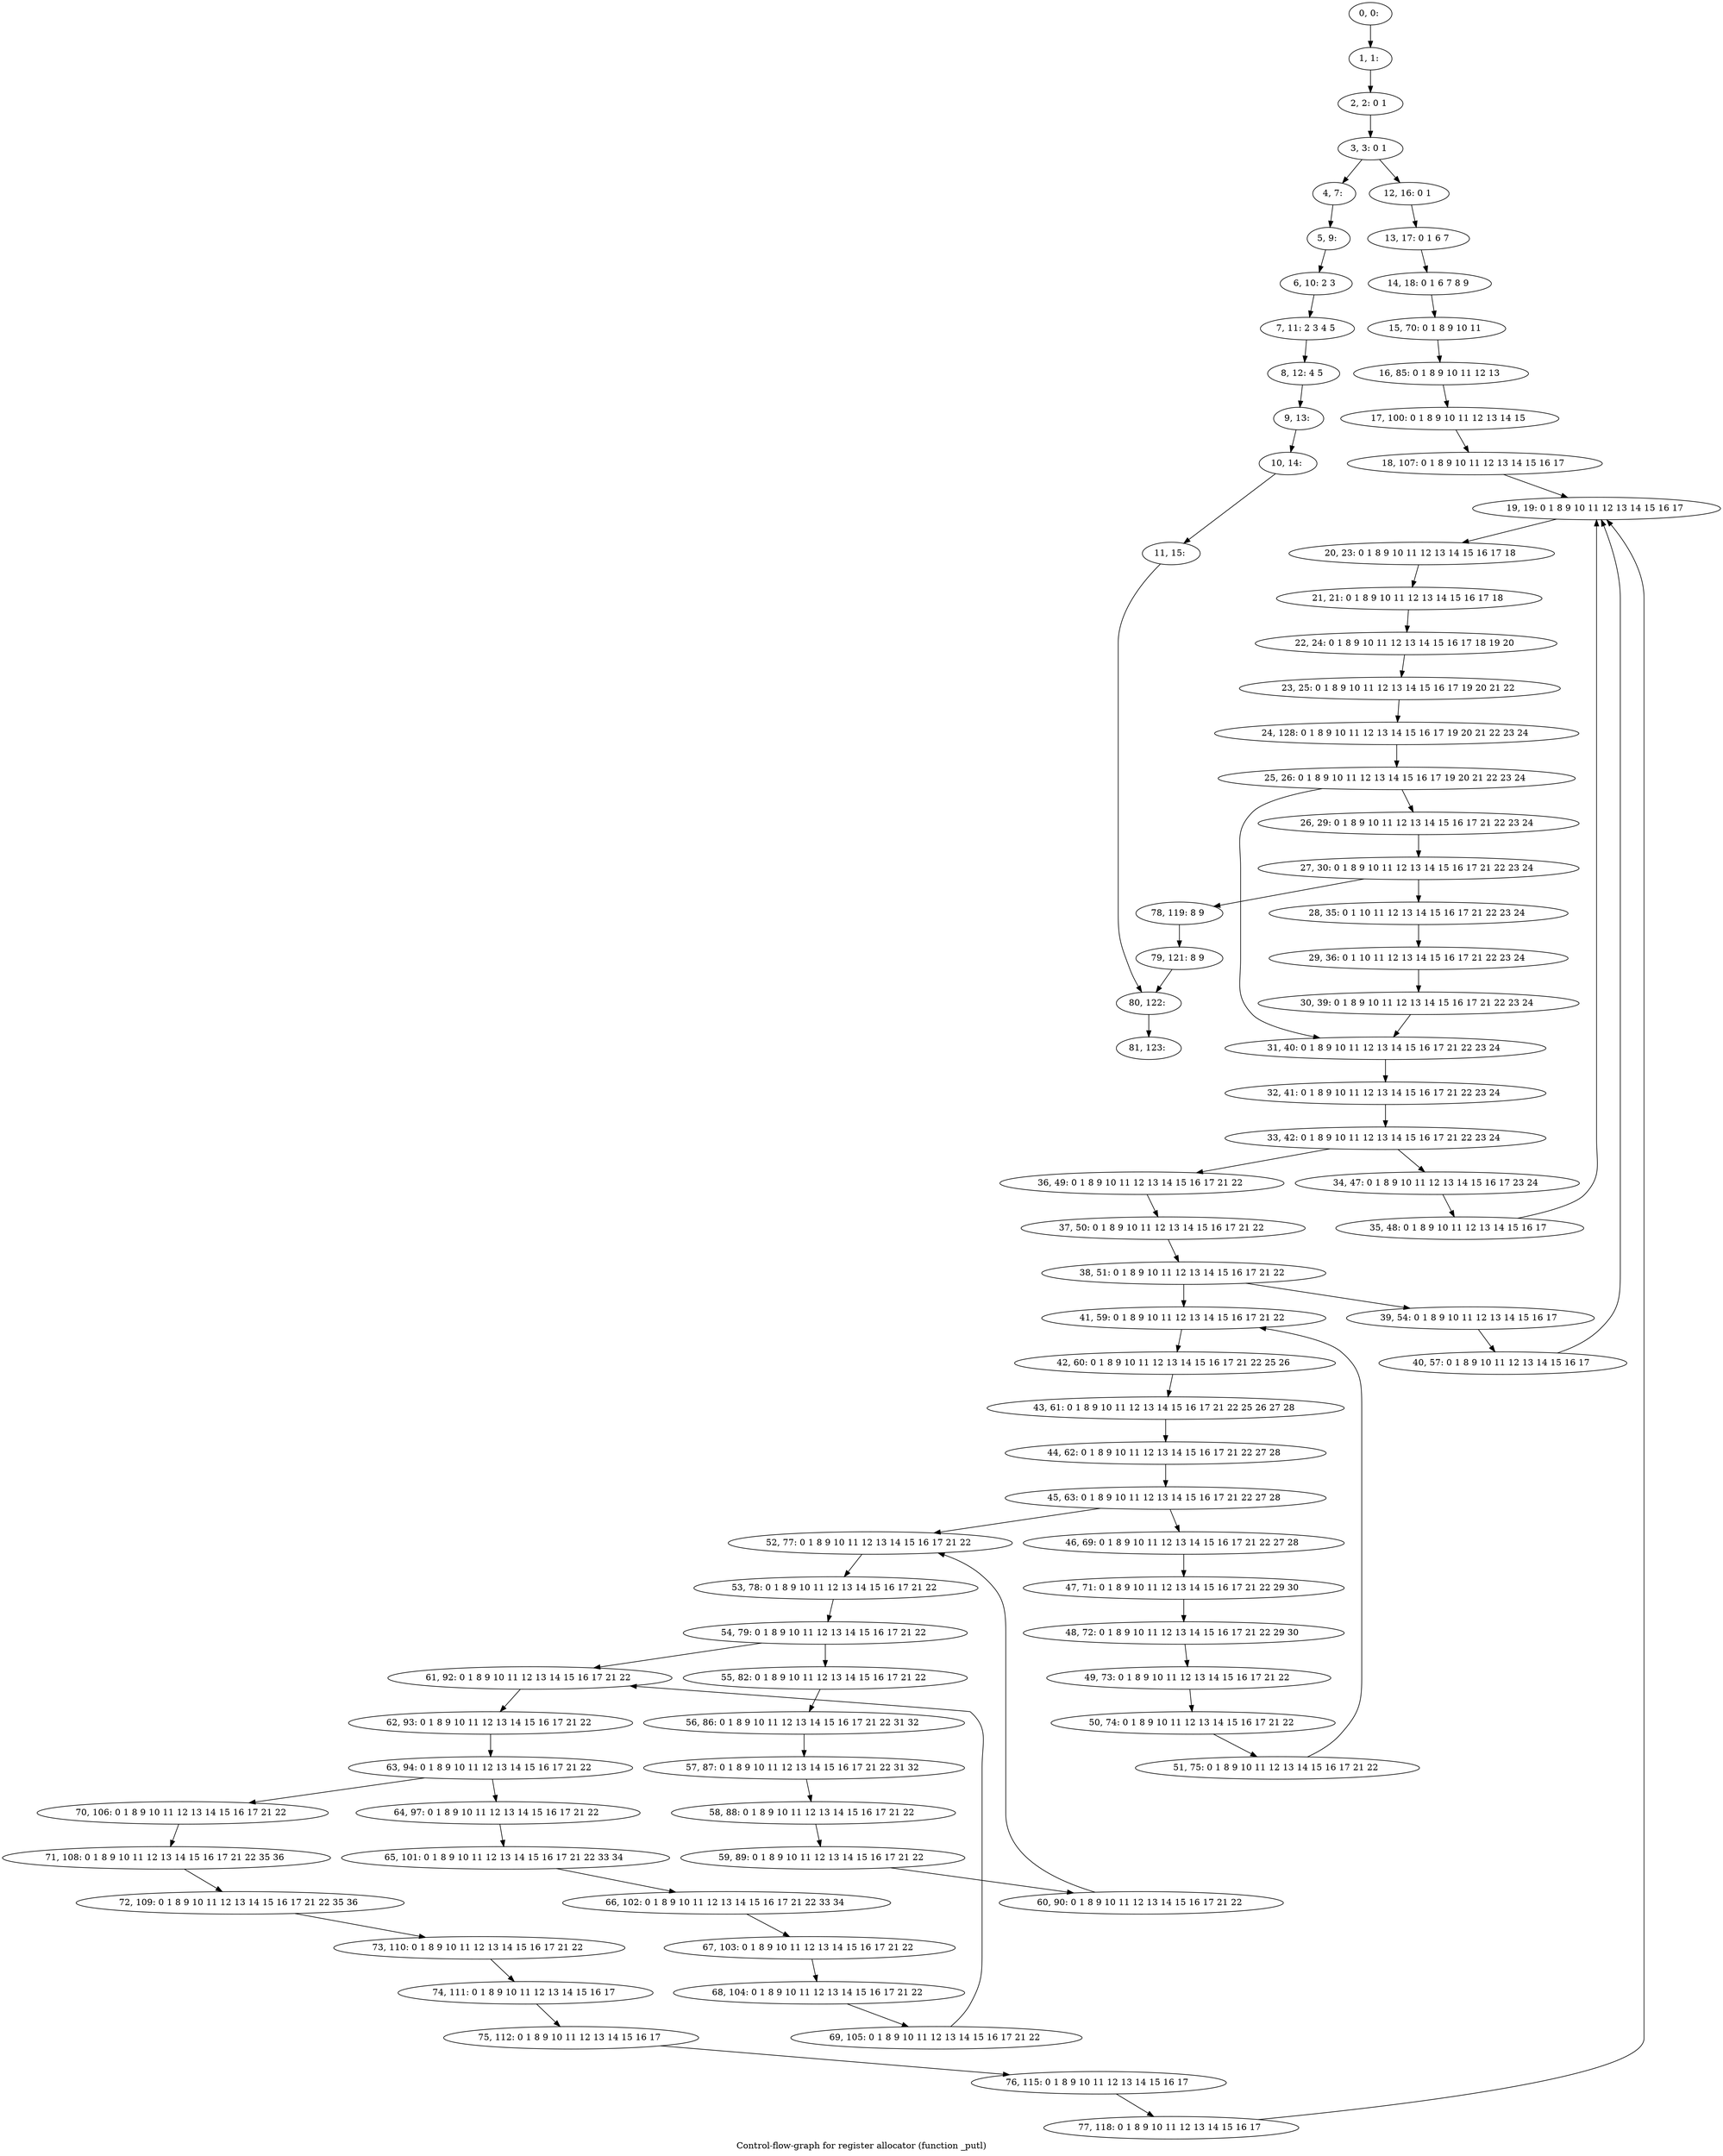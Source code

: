 digraph G {
graph [label="Control-flow-graph for register allocator (function _putl)"]
0[label="0, 0: "];
1[label="1, 1: "];
2[label="2, 2: 0 1 "];
3[label="3, 3: 0 1 "];
4[label="4, 7: "];
5[label="5, 9: "];
6[label="6, 10: 2 3 "];
7[label="7, 11: 2 3 4 5 "];
8[label="8, 12: 4 5 "];
9[label="9, 13: "];
10[label="10, 14: "];
11[label="11, 15: "];
12[label="12, 16: 0 1 "];
13[label="13, 17: 0 1 6 7 "];
14[label="14, 18: 0 1 6 7 8 9 "];
15[label="15, 70: 0 1 8 9 10 11 "];
16[label="16, 85: 0 1 8 9 10 11 12 13 "];
17[label="17, 100: 0 1 8 9 10 11 12 13 14 15 "];
18[label="18, 107: 0 1 8 9 10 11 12 13 14 15 16 17 "];
19[label="19, 19: 0 1 8 9 10 11 12 13 14 15 16 17 "];
20[label="20, 23: 0 1 8 9 10 11 12 13 14 15 16 17 18 "];
21[label="21, 21: 0 1 8 9 10 11 12 13 14 15 16 17 18 "];
22[label="22, 24: 0 1 8 9 10 11 12 13 14 15 16 17 18 19 20 "];
23[label="23, 25: 0 1 8 9 10 11 12 13 14 15 16 17 19 20 21 22 "];
24[label="24, 128: 0 1 8 9 10 11 12 13 14 15 16 17 19 20 21 22 23 24 "];
25[label="25, 26: 0 1 8 9 10 11 12 13 14 15 16 17 19 20 21 22 23 24 "];
26[label="26, 29: 0 1 8 9 10 11 12 13 14 15 16 17 21 22 23 24 "];
27[label="27, 30: 0 1 8 9 10 11 12 13 14 15 16 17 21 22 23 24 "];
28[label="28, 35: 0 1 10 11 12 13 14 15 16 17 21 22 23 24 "];
29[label="29, 36: 0 1 10 11 12 13 14 15 16 17 21 22 23 24 "];
30[label="30, 39: 0 1 8 9 10 11 12 13 14 15 16 17 21 22 23 24 "];
31[label="31, 40: 0 1 8 9 10 11 12 13 14 15 16 17 21 22 23 24 "];
32[label="32, 41: 0 1 8 9 10 11 12 13 14 15 16 17 21 22 23 24 "];
33[label="33, 42: 0 1 8 9 10 11 12 13 14 15 16 17 21 22 23 24 "];
34[label="34, 47: 0 1 8 9 10 11 12 13 14 15 16 17 23 24 "];
35[label="35, 48: 0 1 8 9 10 11 12 13 14 15 16 17 "];
36[label="36, 49: 0 1 8 9 10 11 12 13 14 15 16 17 21 22 "];
37[label="37, 50: 0 1 8 9 10 11 12 13 14 15 16 17 21 22 "];
38[label="38, 51: 0 1 8 9 10 11 12 13 14 15 16 17 21 22 "];
39[label="39, 54: 0 1 8 9 10 11 12 13 14 15 16 17 "];
40[label="40, 57: 0 1 8 9 10 11 12 13 14 15 16 17 "];
41[label="41, 59: 0 1 8 9 10 11 12 13 14 15 16 17 21 22 "];
42[label="42, 60: 0 1 8 9 10 11 12 13 14 15 16 17 21 22 25 26 "];
43[label="43, 61: 0 1 8 9 10 11 12 13 14 15 16 17 21 22 25 26 27 28 "];
44[label="44, 62: 0 1 8 9 10 11 12 13 14 15 16 17 21 22 27 28 "];
45[label="45, 63: 0 1 8 9 10 11 12 13 14 15 16 17 21 22 27 28 "];
46[label="46, 69: 0 1 8 9 10 11 12 13 14 15 16 17 21 22 27 28 "];
47[label="47, 71: 0 1 8 9 10 11 12 13 14 15 16 17 21 22 29 30 "];
48[label="48, 72: 0 1 8 9 10 11 12 13 14 15 16 17 21 22 29 30 "];
49[label="49, 73: 0 1 8 9 10 11 12 13 14 15 16 17 21 22 "];
50[label="50, 74: 0 1 8 9 10 11 12 13 14 15 16 17 21 22 "];
51[label="51, 75: 0 1 8 9 10 11 12 13 14 15 16 17 21 22 "];
52[label="52, 77: 0 1 8 9 10 11 12 13 14 15 16 17 21 22 "];
53[label="53, 78: 0 1 8 9 10 11 12 13 14 15 16 17 21 22 "];
54[label="54, 79: 0 1 8 9 10 11 12 13 14 15 16 17 21 22 "];
55[label="55, 82: 0 1 8 9 10 11 12 13 14 15 16 17 21 22 "];
56[label="56, 86: 0 1 8 9 10 11 12 13 14 15 16 17 21 22 31 32 "];
57[label="57, 87: 0 1 8 9 10 11 12 13 14 15 16 17 21 22 31 32 "];
58[label="58, 88: 0 1 8 9 10 11 12 13 14 15 16 17 21 22 "];
59[label="59, 89: 0 1 8 9 10 11 12 13 14 15 16 17 21 22 "];
60[label="60, 90: 0 1 8 9 10 11 12 13 14 15 16 17 21 22 "];
61[label="61, 92: 0 1 8 9 10 11 12 13 14 15 16 17 21 22 "];
62[label="62, 93: 0 1 8 9 10 11 12 13 14 15 16 17 21 22 "];
63[label="63, 94: 0 1 8 9 10 11 12 13 14 15 16 17 21 22 "];
64[label="64, 97: 0 1 8 9 10 11 12 13 14 15 16 17 21 22 "];
65[label="65, 101: 0 1 8 9 10 11 12 13 14 15 16 17 21 22 33 34 "];
66[label="66, 102: 0 1 8 9 10 11 12 13 14 15 16 17 21 22 33 34 "];
67[label="67, 103: 0 1 8 9 10 11 12 13 14 15 16 17 21 22 "];
68[label="68, 104: 0 1 8 9 10 11 12 13 14 15 16 17 21 22 "];
69[label="69, 105: 0 1 8 9 10 11 12 13 14 15 16 17 21 22 "];
70[label="70, 106: 0 1 8 9 10 11 12 13 14 15 16 17 21 22 "];
71[label="71, 108: 0 1 8 9 10 11 12 13 14 15 16 17 21 22 35 36 "];
72[label="72, 109: 0 1 8 9 10 11 12 13 14 15 16 17 21 22 35 36 "];
73[label="73, 110: 0 1 8 9 10 11 12 13 14 15 16 17 21 22 "];
74[label="74, 111: 0 1 8 9 10 11 12 13 14 15 16 17 "];
75[label="75, 112: 0 1 8 9 10 11 12 13 14 15 16 17 "];
76[label="76, 115: 0 1 8 9 10 11 12 13 14 15 16 17 "];
77[label="77, 118: 0 1 8 9 10 11 12 13 14 15 16 17 "];
78[label="78, 119: 8 9 "];
79[label="79, 121: 8 9 "];
80[label="80, 122: "];
81[label="81, 123: "];
0->1 ;
1->2 ;
2->3 ;
3->4 ;
3->12 ;
4->5 ;
5->6 ;
6->7 ;
7->8 ;
8->9 ;
9->10 ;
10->11 ;
11->80 ;
12->13 ;
13->14 ;
14->15 ;
15->16 ;
16->17 ;
17->18 ;
18->19 ;
19->20 ;
20->21 ;
21->22 ;
22->23 ;
23->24 ;
24->25 ;
25->26 ;
25->31 ;
26->27 ;
27->28 ;
27->78 ;
28->29 ;
29->30 ;
30->31 ;
31->32 ;
32->33 ;
33->34 ;
33->36 ;
34->35 ;
35->19 ;
36->37 ;
37->38 ;
38->39 ;
38->41 ;
39->40 ;
40->19 ;
41->42 ;
42->43 ;
43->44 ;
44->45 ;
45->46 ;
45->52 ;
46->47 ;
47->48 ;
48->49 ;
49->50 ;
50->51 ;
51->41 ;
52->53 ;
53->54 ;
54->55 ;
54->61 ;
55->56 ;
56->57 ;
57->58 ;
58->59 ;
59->60 ;
60->52 ;
61->62 ;
62->63 ;
63->64 ;
63->70 ;
64->65 ;
65->66 ;
66->67 ;
67->68 ;
68->69 ;
69->61 ;
70->71 ;
71->72 ;
72->73 ;
73->74 ;
74->75 ;
75->76 ;
76->77 ;
77->19 ;
78->79 ;
79->80 ;
80->81 ;
}
